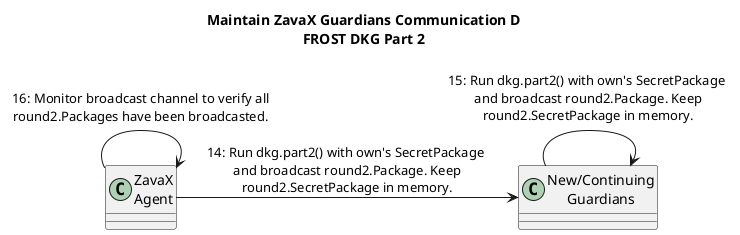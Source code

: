 @startuml
left to right direction
title Maintain ZavaX Guardians Communication D\nFROST DKG Part 2

class "ZavaX\nAgent" as ZA
class "New/Continuing\nGuardians" as NV

ZA -down-> NV : 14: Run dkg.part2() with own's SecretPackage \nand broadcast round2.Package. Keep\nround2.SecretPackage in memory.
NV -down-> NV : 15: Run dkg.part2() with own's SecretPackage \nand broadcast round2.Package. Keep\nround2.SecretPackage in memory.
ZA -down-> ZA : 16: Monitor broadcast channel to verify all\nround2.Packages have been broadcasted.

@enduml